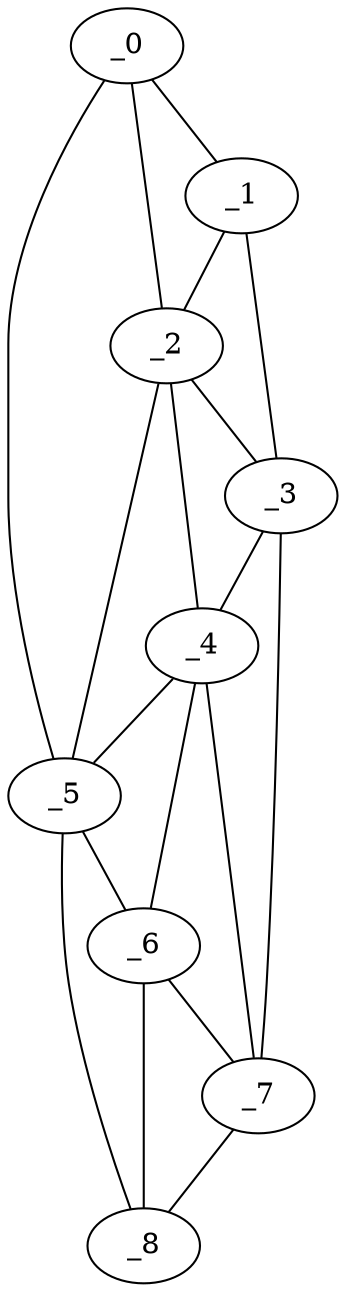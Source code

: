 graph "obj28__300.gxl" {
	_0	 [x=31,
		y=29];
	_1	 [x=42,
		y=27];
	_0 -- _1	 [valence=1];
	_2	 [x=64,
		y=31];
	_0 -- _2	 [valence=2];
	_5	 [x=103,
		y=105];
	_0 -- _5	 [valence=1];
	_1 -- _2	 [valence=2];
	_3	 [x=71,
		y=25];
	_1 -- _3	 [valence=1];
	_2 -- _3	 [valence=2];
	_4	 [x=71,
		y=33];
	_2 -- _4	 [valence=2];
	_2 -- _5	 [valence=1];
	_3 -- _4	 [valence=1];
	_7	 [x=122,
		y=47];
	_3 -- _7	 [valence=1];
	_4 -- _5	 [valence=2];
	_6	 [x=105,
		y=100];
	_4 -- _6	 [valence=2];
	_4 -- _7	 [valence=2];
	_5 -- _6	 [valence=1];
	_8	 [x=125,
		y=92];
	_5 -- _8	 [valence=1];
	_6 -- _7	 [valence=1];
	_6 -- _8	 [valence=2];
	_7 -- _8	 [valence=1];
}
